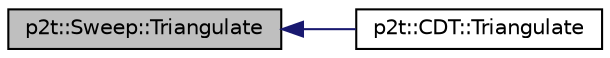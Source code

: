 digraph "p2t::Sweep::Triangulate"
{
  edge [fontname="Helvetica",fontsize="10",labelfontname="Helvetica",labelfontsize="10"];
  node [fontname="Helvetica",fontsize="10",shape=record];
  rankdir="LR";
  Node1 [label="p2t::Sweep::Triangulate",height=0.2,width=0.4,color="black", fillcolor="grey75", style="filled", fontcolor="black"];
  Node1 -> Node2 [dir="back",color="midnightblue",fontsize="10",style="solid",fontname="Helvetica"];
  Node2 [label="p2t::CDT::Triangulate",height=0.2,width=0.4,color="black", fillcolor="white", style="filled",URL="$classp2t_1_1_c_d_t.html#a6ba702d81df16da88e3ae80705d7d276"];
}
